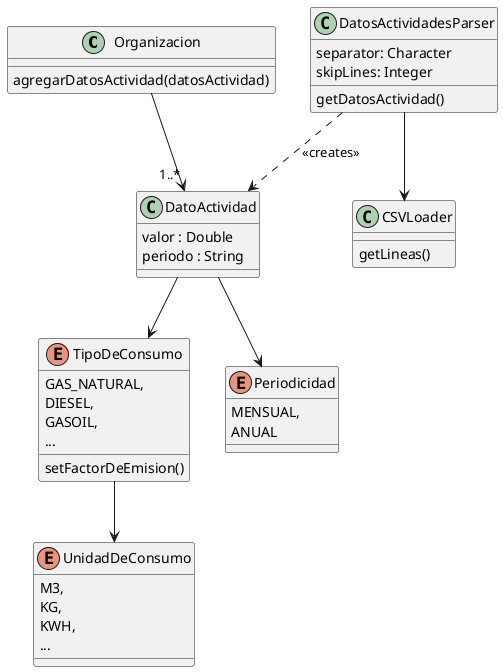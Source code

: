 @startuml

class Organizacion {
    agregarDatosActividad(datosActividad)
}

Organizacion --> "1..*" DatoActividad

class DatosActividadesParser {
    separator: Character
    skipLines: Integer
    getDatosActividad()
}

DatosActividadesParser --> CSVLoader
DatosActividadesParser ..> DatoActividad : <<creates>>

class CSVLoader {
    getLineas()
}

class DatoActividad {
    valor : Double
    periodo : String
}

DatoActividad --> TipoDeConsumo
DatoActividad --> Periodicidad

enum TipoDeConsumo {
    GAS_NATURAL,
    DIESEL,
    GASOIL,
    ...
    setFactorDeEmision()
}

TipoDeConsumo --> UnidadDeConsumo

enum UnidadDeConsumo {
    M3,
    KG,
    KWH,
    ...
}

enum Periodicidad {
    MENSUAL,
    ANUAL
}

@enduml
